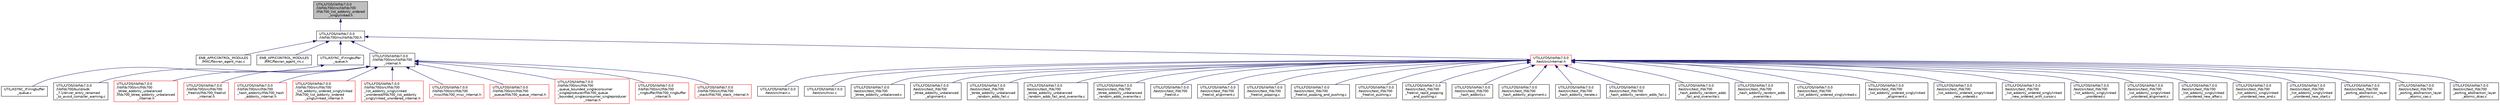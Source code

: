 digraph "UTIL/LFDS/liblfds7.0.0/liblfds700/inc/liblfds700/lfds700_list_addonly_ordered_singlylinked.h"
{
 // LATEX_PDF_SIZE
  edge [fontname="Helvetica",fontsize="10",labelfontname="Helvetica",labelfontsize="10"];
  node [fontname="Helvetica",fontsize="10",shape=record];
  Node1 [label="UTIL/LFDS/liblfds7.0.0\l/liblfds700/inc/liblfds700\l/lfds700_list_addonly_ordered\l_singlylinked.h",height=0.2,width=0.4,color="black", fillcolor="grey75", style="filled", fontcolor="black",tooltip=" "];
  Node1 -> Node2 [dir="back",color="midnightblue",fontsize="10",style="solid",fontname="Helvetica"];
  Node2 [label="UTIL/LFDS/liblfds7.0.0\l/liblfds700/inc/liblfds700.h",height=0.2,width=0.4,color="black", fillcolor="white", style="filled",URL="$liblfds700_8h.html",tooltip=" "];
  Node2 -> Node3 [dir="back",color="midnightblue",fontsize="10",style="solid",fontname="Helvetica"];
  Node3 [label="ENB_APP/CONTROL_MODULES\l/MAC/flexran_agent_mac.c",height=0.2,width=0.4,color="black", fillcolor="white", style="filled",URL="$flexran__agent__mac_8c.html",tooltip="FlexRAN agent message handler for MAC layer."];
  Node2 -> Node4 [dir="back",color="midnightblue",fontsize="10",style="solid",fontname="Helvetica"];
  Node4 [label="ENB_APP/CONTROL_MODULES\l/RRC/flexran_agent_rrc.c",height=0.2,width=0.4,color="black", fillcolor="white", style="filled",URL="$flexran__agent__rrc_8c.html",tooltip="FlexRAN agent Control Module RRC."];
  Node2 -> Node5 [dir="back",color="midnightblue",fontsize="10",style="solid",fontname="Helvetica"];
  Node5 [label="UTIL/ASYNC_IF/ringbuffer\l_queue.h",height=0.2,width=0.4,color="black", fillcolor="white", style="filled",URL="$ringbuffer__queue_8h.html",tooltip="Lock-free ringbuffer used for async message passing of agent."];
  Node5 -> Node6 [dir="back",color="midnightblue",fontsize="10",style="solid",fontname="Helvetica"];
  Node6 [label="UTIL/ASYNC_IF/ringbuffer\l_queue.c",height=0.2,width=0.4,color="black", fillcolor="white", style="filled",URL="$ringbuffer__queue_8c.html",tooltip="Lock-free ringbuffer used for async message passing of agent."];
  Node2 -> Node7 [dir="back",color="midnightblue",fontsize="10",style="solid",fontname="Helvetica"];
  Node7 [label="UTIL/LFDS/liblfds7.0.0\l/liblfds700/src/liblfds700\l_internal.h",height=0.2,width=0.4,color="black", fillcolor="white", style="filled",URL="$liblfds700__internal_8h.html",tooltip=" "];
  Node7 -> Node8 [dir="back",color="midnightblue",fontsize="10",style="solid",fontname="Helvetica"];
  Node8 [label="UTIL/LFDS/liblfds7.0.0\l/liblfds700/build/wdk\l_7.1/driver_entry_renamed\l_to_avoid_compiler_warning.c",height=0.2,width=0.4,color="black", fillcolor="white", style="filled",URL="$driver__entry__renamed__to__avoid__compiler__warning_8c.html",tooltip=" "];
  Node7 -> Node9 [dir="back",color="midnightblue",fontsize="10",style="solid",fontname="Helvetica"];
  Node9 [label="UTIL/LFDS/liblfds7.0.0\l/liblfds700/src/lfds700\l_btree_addonly_unbalanced\l/lfds700_btree_addonly_unbalanced\l_internal.h",height=0.2,width=0.4,color="red", fillcolor="white", style="filled",URL="$lfds700__btree__addonly__unbalanced__internal_8h.html",tooltip=" "];
  Node7 -> Node15 [dir="back",color="midnightblue",fontsize="10",style="solid",fontname="Helvetica"];
  Node15 [label="UTIL/LFDS/liblfds7.0.0\l/liblfds700/src/lfds700\l_freelist/lfds700_freelist\l_internal.h",height=0.2,width=0.4,color="red", fillcolor="white", style="filled",URL="$lfds700__freelist__internal_8h.html",tooltip=" "];
  Node7 -> Node21 [dir="back",color="midnightblue",fontsize="10",style="solid",fontname="Helvetica"];
  Node21 [label="UTIL/LFDS/liblfds7.0.0\l/liblfds700/src/lfds700\l_hash_addonly/lfds700_hash\l_addonly_internal.h",height=0.2,width=0.4,color="red", fillcolor="white", style="filled",URL="$lfds700__hash__addonly__internal_8h.html",tooltip=" "];
  Node7 -> Node28 [dir="back",color="midnightblue",fontsize="10",style="solid",fontname="Helvetica"];
  Node28 [label="UTIL/LFDS/liblfds7.0.0\l/liblfds700/src/lfds700\l_list_addonly_ordered_singlylinked\l/lfds700_list_addonly_ordered\l_singlylinked_internal.h",height=0.2,width=0.4,color="red", fillcolor="white", style="filled",URL="$lfds700__list__addonly__ordered__singlylinked__internal_8h.html",tooltip=" "];
  Node7 -> Node34 [dir="back",color="midnightblue",fontsize="10",style="solid",fontname="Helvetica"];
  Node34 [label="UTIL/LFDS/liblfds7.0.0\l/liblfds700/src/lfds700\l_list_addonly_singlylinked\l_unordered/lfds700_list_addonly\l_singlylinked_unordered_internal.h",height=0.2,width=0.4,color="red", fillcolor="white", style="filled",URL="$lfds700__list__addonly__singlylinked__unordered__internal_8h.html",tooltip=" "];
  Node7 -> Node40 [dir="back",color="midnightblue",fontsize="10",style="solid",fontname="Helvetica"];
  Node40 [label="UTIL/LFDS/liblfds7.0.0\l/liblfds700/src/lfds700\l_misc/lfds700_misc_internal.h",height=0.2,width=0.4,color="red", fillcolor="white", style="filled",URL="$lfds700__misc__internal_8h.html",tooltip=" "];
  Node7 -> Node46 [dir="back",color="midnightblue",fontsize="10",style="solid",fontname="Helvetica"];
  Node46 [label="UTIL/LFDS/liblfds7.0.0\l/liblfds700/src/lfds700\l_queue/lfds700_queue_internal.h",height=0.2,width=0.4,color="red", fillcolor="white", style="filled",URL="$lfds700__queue__internal_8h.html",tooltip=" "];
  Node7 -> Node52 [dir="back",color="midnightblue",fontsize="10",style="solid",fontname="Helvetica"];
  Node52 [label="UTIL/LFDS/liblfds7.0.0\l/liblfds700/src/lfds700\l_queue_bounded_singleconsumer\l_singleproducer/lfds700_queue\l_bounded_singleconsumer_singleproducer\l_internal.h",height=0.2,width=0.4,color="red", fillcolor="white", style="filled",URL="$lfds700__queue__bounded__singleconsumer__singleproducer__internal_8h.html",tooltip=" "];
  Node7 -> Node58 [dir="back",color="midnightblue",fontsize="10",style="solid",fontname="Helvetica"];
  Node58 [label="UTIL/LFDS/liblfds7.0.0\l/liblfds700/src/lfds700\l_ringbuffer/lfds700_ringbuffer\l_internal.h",height=0.2,width=0.4,color="red", fillcolor="white", style="filled",URL="$lfds700__ringbuffer__internal_8h.html",tooltip=" "];
  Node7 -> Node64 [dir="back",color="midnightblue",fontsize="10",style="solid",fontname="Helvetica"];
  Node64 [label="UTIL/LFDS/liblfds7.0.0\l/liblfds700/src/lfds700\l_stack/lfds700_stack_internal.h",height=0.2,width=0.4,color="red", fillcolor="white", style="filled",URL="$lfds700__stack__internal_8h.html",tooltip=" "];
  Node2 -> Node70 [dir="back",color="midnightblue",fontsize="10",style="solid",fontname="Helvetica"];
  Node70 [label="UTIL/LFDS/liblfds7.0.0\l/test/src/internal.h",height=0.2,width=0.4,color="red", fillcolor="white", style="filled",URL="$liblfds7_80_80_2test_2src_2internal_8h.html",tooltip=" "];
  Node70 -> Node71 [dir="back",color="midnightblue",fontsize="10",style="solid",fontname="Helvetica"];
  Node71 [label="UTIL/LFDS/liblfds7.0.0\l/test/src/main.c",height=0.2,width=0.4,color="black", fillcolor="white", style="filled",URL="$UTIL_2LFDS_2liblfds7_80_80_2test_2src_2main_8c.html",tooltip=" "];
  Node70 -> Node72 [dir="back",color="midnightblue",fontsize="10",style="solid",fontname="Helvetica"];
  Node72 [label="UTIL/LFDS/liblfds7.0.0\l/test/src/misc.c",height=0.2,width=0.4,color="black", fillcolor="white", style="filled",URL="$liblfds7_80_80_2test_2src_2misc_8c.html",tooltip=" "];
  Node70 -> Node73 [dir="back",color="midnightblue",fontsize="10",style="solid",fontname="Helvetica"];
  Node73 [label="UTIL/LFDS/liblfds7.0.0\l/test/src/test_lfds700\l_btree_addonly_unbalanced.c",height=0.2,width=0.4,color="black", fillcolor="white", style="filled",URL="$test__lfds700__btree__addonly__unbalanced_8c.html",tooltip=" "];
  Node70 -> Node74 [dir="back",color="midnightblue",fontsize="10",style="solid",fontname="Helvetica"];
  Node74 [label="UTIL/LFDS/liblfds7.0.0\l/test/src/test_lfds700\l_btree_addonly_unbalanced\l_alignment.c",height=0.2,width=0.4,color="black", fillcolor="white", style="filled",URL="$test__lfds700__btree__addonly__unbalanced__alignment_8c.html",tooltip=" "];
  Node70 -> Node75 [dir="back",color="midnightblue",fontsize="10",style="solid",fontname="Helvetica"];
  Node75 [label="UTIL/LFDS/liblfds7.0.0\l/test/src/test_lfds700\l_btree_addonly_unbalanced\l_random_adds_fail.c",height=0.2,width=0.4,color="black", fillcolor="white", style="filled",URL="$test__lfds700__btree__addonly__unbalanced__random__adds__fail_8c.html",tooltip=" "];
  Node70 -> Node76 [dir="back",color="midnightblue",fontsize="10",style="solid",fontname="Helvetica"];
  Node76 [label="UTIL/LFDS/liblfds7.0.0\l/test/src/test_lfds700\l_btree_addonly_unbalanced\l_random_adds_fail_and_overwrite.c",height=0.2,width=0.4,color="black", fillcolor="white", style="filled",URL="$test__lfds700__btree__addonly__unbalanced__random__adds__fail__and__overwrite_8c.html",tooltip=" "];
  Node70 -> Node77 [dir="back",color="midnightblue",fontsize="10",style="solid",fontname="Helvetica"];
  Node77 [label="UTIL/LFDS/liblfds7.0.0\l/test/src/test_lfds700\l_btree_addonly_unbalanced\l_random_adds_overwrite.c",height=0.2,width=0.4,color="black", fillcolor="white", style="filled",URL="$test__lfds700__btree__addonly__unbalanced__random__adds__overwrite_8c.html",tooltip=" "];
  Node70 -> Node78 [dir="back",color="midnightblue",fontsize="10",style="solid",fontname="Helvetica"];
  Node78 [label="UTIL/LFDS/liblfds7.0.0\l/test/src/test_lfds700\l_freelist.c",height=0.2,width=0.4,color="black", fillcolor="white", style="filled",URL="$test__lfds700__freelist_8c.html",tooltip=" "];
  Node70 -> Node79 [dir="back",color="midnightblue",fontsize="10",style="solid",fontname="Helvetica"];
  Node79 [label="UTIL/LFDS/liblfds7.0.0\l/test/src/test_lfds700\l_freelist_alignment.c",height=0.2,width=0.4,color="black", fillcolor="white", style="filled",URL="$test__lfds700__freelist__alignment_8c.html",tooltip=" "];
  Node70 -> Node80 [dir="back",color="midnightblue",fontsize="10",style="solid",fontname="Helvetica"];
  Node80 [label="UTIL/LFDS/liblfds7.0.0\l/test/src/test_lfds700\l_freelist_popping.c",height=0.2,width=0.4,color="black", fillcolor="white", style="filled",URL="$test__lfds700__freelist__popping_8c.html",tooltip=" "];
  Node70 -> Node81 [dir="back",color="midnightblue",fontsize="10",style="solid",fontname="Helvetica"];
  Node81 [label="UTIL/LFDS/liblfds7.0.0\l/test/src/test_lfds700\l_freelist_popping_and_pushing.c",height=0.2,width=0.4,color="black", fillcolor="white", style="filled",URL="$test__lfds700__freelist__popping__and__pushing_8c.html",tooltip=" "];
  Node70 -> Node82 [dir="back",color="midnightblue",fontsize="10",style="solid",fontname="Helvetica"];
  Node82 [label="UTIL/LFDS/liblfds7.0.0\l/test/src/test_lfds700\l_freelist_pushing.c",height=0.2,width=0.4,color="black", fillcolor="white", style="filled",URL="$test__lfds700__freelist__pushing_8c.html",tooltip=" "];
  Node70 -> Node83 [dir="back",color="midnightblue",fontsize="10",style="solid",fontname="Helvetica"];
  Node83 [label="UTIL/LFDS/liblfds7.0.0\l/test/src/test_lfds700\l_freelist_rapid_popping\l_and_pushing.c",height=0.2,width=0.4,color="black", fillcolor="white", style="filled",URL="$test__lfds700__freelist__rapid__popping__and__pushing_8c.html",tooltip=" "];
  Node70 -> Node84 [dir="back",color="midnightblue",fontsize="10",style="solid",fontname="Helvetica"];
  Node84 [label="UTIL/LFDS/liblfds7.0.0\l/test/src/test_lfds700\l_hash_addonly.c",height=0.2,width=0.4,color="black", fillcolor="white", style="filled",URL="$test__lfds700__hash__addonly_8c.html",tooltip=" "];
  Node70 -> Node85 [dir="back",color="midnightblue",fontsize="10",style="solid",fontname="Helvetica"];
  Node85 [label="UTIL/LFDS/liblfds7.0.0\l/test/src/test_lfds700\l_hash_addonly_alignment.c",height=0.2,width=0.4,color="black", fillcolor="white", style="filled",URL="$test__lfds700__hash__addonly__alignment_8c.html",tooltip=" "];
  Node70 -> Node86 [dir="back",color="midnightblue",fontsize="10",style="solid",fontname="Helvetica"];
  Node86 [label="UTIL/LFDS/liblfds7.0.0\l/test/src/test_lfds700\l_hash_addonly_iterate.c",height=0.2,width=0.4,color="black", fillcolor="white", style="filled",URL="$test__lfds700__hash__addonly__iterate_8c.html",tooltip=" "];
  Node70 -> Node87 [dir="back",color="midnightblue",fontsize="10",style="solid",fontname="Helvetica"];
  Node87 [label="UTIL/LFDS/liblfds7.0.0\l/test/src/test_lfds700\l_hash_addonly_random_adds_fail.c",height=0.2,width=0.4,color="black", fillcolor="white", style="filled",URL="$test__lfds700__hash__addonly__random__adds__fail_8c.html",tooltip=" "];
  Node70 -> Node88 [dir="back",color="midnightblue",fontsize="10",style="solid",fontname="Helvetica"];
  Node88 [label="UTIL/LFDS/liblfds7.0.0\l/test/src/test_lfds700\l_hash_addonly_random_adds\l_fail_and_overwrite.c",height=0.2,width=0.4,color="black", fillcolor="white", style="filled",URL="$test__lfds700__hash__addonly__random__adds__fail__and__overwrite_8c.html",tooltip=" "];
  Node70 -> Node89 [dir="back",color="midnightblue",fontsize="10",style="solid",fontname="Helvetica"];
  Node89 [label="UTIL/LFDS/liblfds7.0.0\l/test/src/test_lfds700\l_hash_addonly_random_adds\l_overwrite.c",height=0.2,width=0.4,color="black", fillcolor="white", style="filled",URL="$test__lfds700__hash__addonly__random__adds__overwrite_8c.html",tooltip=" "];
  Node70 -> Node90 [dir="back",color="midnightblue",fontsize="10",style="solid",fontname="Helvetica"];
  Node90 [label="UTIL/LFDS/liblfds7.0.0\l/test/src/test_lfds700\l_list_addonly_ordered_singlylinked.c",height=0.2,width=0.4,color="black", fillcolor="white", style="filled",URL="$test__lfds700__list__addonly__ordered__singlylinked_8c.html",tooltip=" "];
  Node70 -> Node91 [dir="back",color="midnightblue",fontsize="10",style="solid",fontname="Helvetica"];
  Node91 [label="UTIL/LFDS/liblfds7.0.0\l/test/src/test_lfds700\l_list_addonly_ordered_singlylinked\l_alignment.c",height=0.2,width=0.4,color="black", fillcolor="white", style="filled",URL="$test__lfds700__list__addonly__ordered__singlylinked__alignment_8c.html",tooltip=" "];
  Node70 -> Node92 [dir="back",color="midnightblue",fontsize="10",style="solid",fontname="Helvetica"];
  Node92 [label="UTIL/LFDS/liblfds7.0.0\l/test/src/test_lfds700\l_list_addonly_ordered_singlylinked\l_new_ordered.c",height=0.2,width=0.4,color="black", fillcolor="white", style="filled",URL="$test__lfds700__list__addonly__ordered__singlylinked__new__ordered_8c.html",tooltip=" "];
  Node70 -> Node93 [dir="back",color="midnightblue",fontsize="10",style="solid",fontname="Helvetica"];
  Node93 [label="UTIL/LFDS/liblfds7.0.0\l/test/src/test_lfds700\l_list_addonly_ordered_singlylinked\l_new_ordered_with_cursor.c",height=0.2,width=0.4,color="black", fillcolor="white", style="filled",URL="$test__lfds700__list__addonly__ordered__singlylinked__new__ordered__with__cursor_8c.html",tooltip=" "];
  Node70 -> Node94 [dir="back",color="midnightblue",fontsize="10",style="solid",fontname="Helvetica"];
  Node94 [label="UTIL/LFDS/liblfds7.0.0\l/test/src/test_lfds700\l_list_addonly_singlylinked\l_unordered.c",height=0.2,width=0.4,color="black", fillcolor="white", style="filled",URL="$test__lfds700__list__addonly__singlylinked__unordered_8c.html",tooltip=" "];
  Node70 -> Node95 [dir="back",color="midnightblue",fontsize="10",style="solid",fontname="Helvetica"];
  Node95 [label="UTIL/LFDS/liblfds7.0.0\l/test/src/test_lfds700\l_list_addonly_singlylinked\l_unordered_alignment.c",height=0.2,width=0.4,color="black", fillcolor="white", style="filled",URL="$test__lfds700__list__addonly__singlylinked__unordered__alignment_8c.html",tooltip=" "];
  Node70 -> Node96 [dir="back",color="midnightblue",fontsize="10",style="solid",fontname="Helvetica"];
  Node96 [label="UTIL/LFDS/liblfds7.0.0\l/test/src/test_lfds700\l_list_addonly_singlylinked\l_unordered_new_after.c",height=0.2,width=0.4,color="black", fillcolor="white", style="filled",URL="$test__lfds700__list__addonly__singlylinked__unordered__new__after_8c.html",tooltip=" "];
  Node70 -> Node97 [dir="back",color="midnightblue",fontsize="10",style="solid",fontname="Helvetica"];
  Node97 [label="UTIL/LFDS/liblfds7.0.0\l/test/src/test_lfds700\l_list_addonly_singlylinked\l_unordered_new_end.c",height=0.2,width=0.4,color="black", fillcolor="white", style="filled",URL="$test__lfds700__list__addonly__singlylinked__unordered__new__end_8c.html",tooltip=" "];
  Node70 -> Node98 [dir="back",color="midnightblue",fontsize="10",style="solid",fontname="Helvetica"];
  Node98 [label="UTIL/LFDS/liblfds7.0.0\l/test/src/test_lfds700\l_list_addonly_singlylinked\l_unordered_new_start.c",height=0.2,width=0.4,color="black", fillcolor="white", style="filled",URL="$test__lfds700__list__addonly__singlylinked__unordered__new__start_8c.html",tooltip=" "];
  Node70 -> Node99 [dir="back",color="midnightblue",fontsize="10",style="solid",fontname="Helvetica"];
  Node99 [label="UTIL/LFDS/liblfds7.0.0\l/test/src/test_lfds700\l_porting_abstraction_layer\l_atomic.c",height=0.2,width=0.4,color="black", fillcolor="white", style="filled",URL="$test__lfds700__porting__abstraction__layer__atomic_8c.html",tooltip=" "];
  Node70 -> Node100 [dir="back",color="midnightblue",fontsize="10",style="solid",fontname="Helvetica"];
  Node100 [label="UTIL/LFDS/liblfds7.0.0\l/test/src/test_lfds700\l_porting_abstraction_layer\l_atomic_cas.c",height=0.2,width=0.4,color="black", fillcolor="white", style="filled",URL="$test__lfds700__porting__abstraction__layer__atomic__cas_8c.html",tooltip=" "];
  Node70 -> Node101 [dir="back",color="midnightblue",fontsize="10",style="solid",fontname="Helvetica"];
  Node101 [label="UTIL/LFDS/liblfds7.0.0\l/test/src/test_lfds700\l_porting_abstraction_layer\l_atomic_dcas.c",height=0.2,width=0.4,color="black", fillcolor="white", style="filled",URL="$test__lfds700__porting__abstraction__layer__atomic__dcas_8c.html",tooltip=" "];
}
